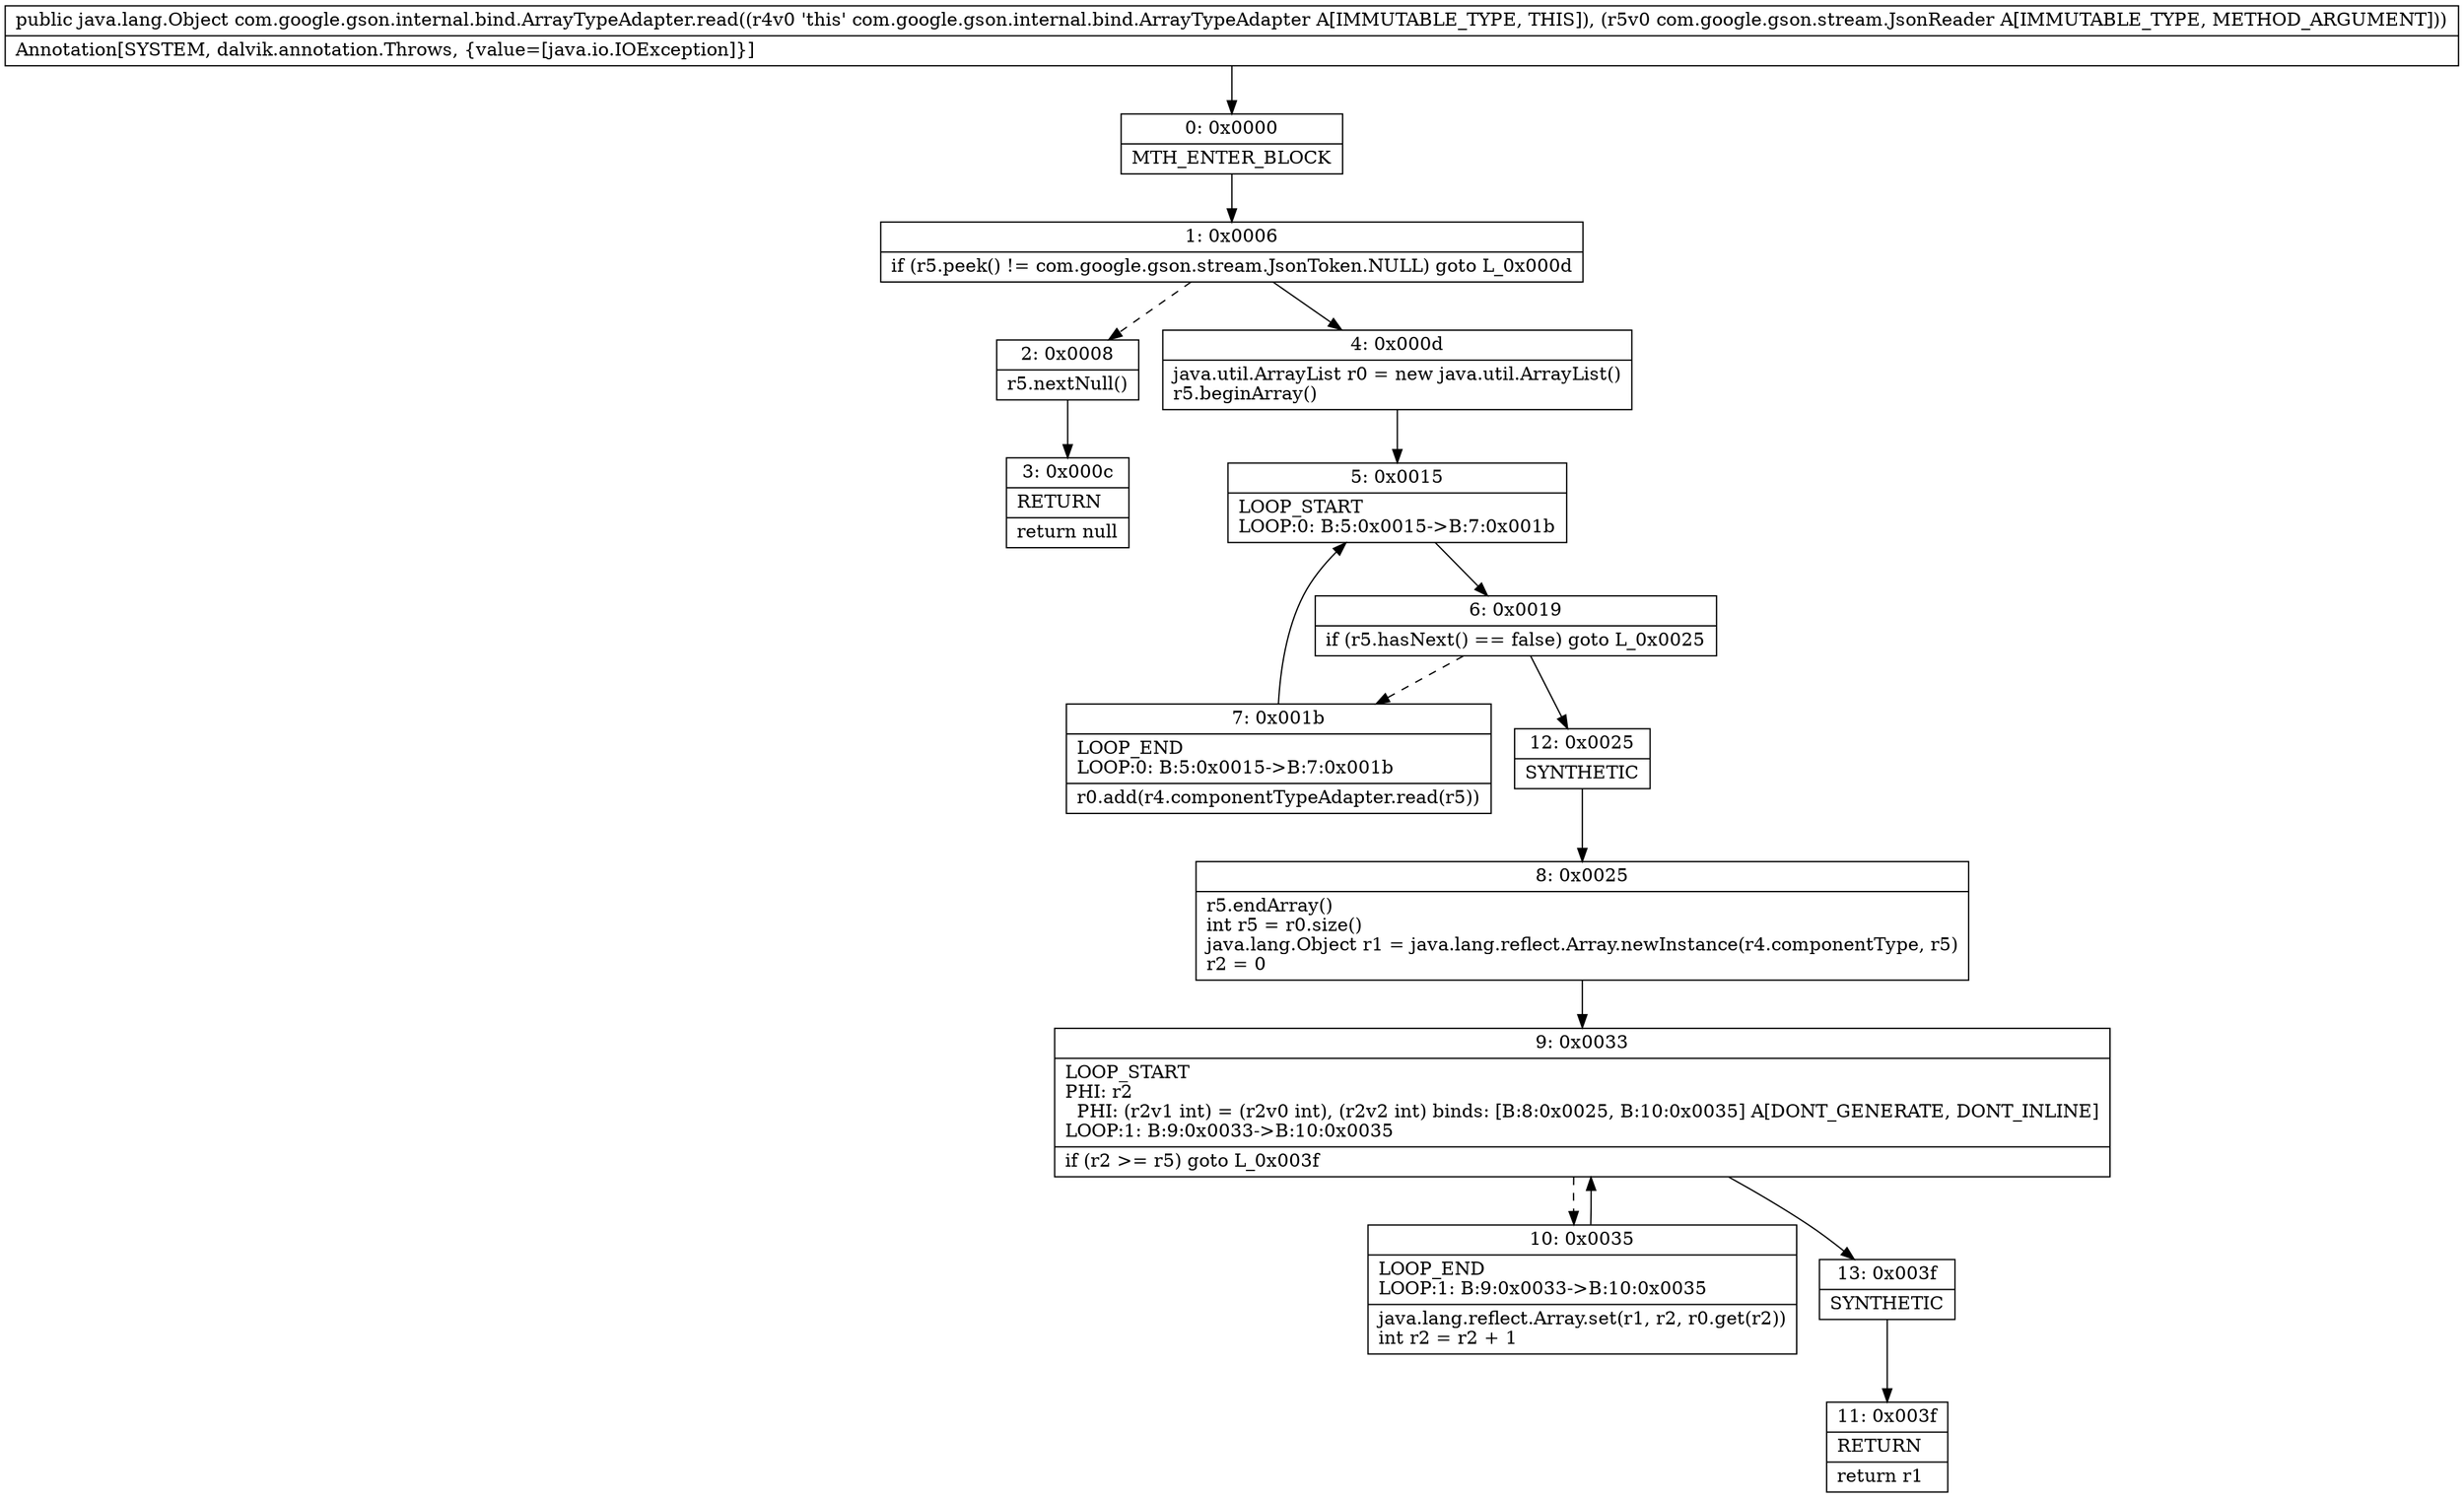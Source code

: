 digraph "CFG forcom.google.gson.internal.bind.ArrayTypeAdapter.read(Lcom\/google\/gson\/stream\/JsonReader;)Ljava\/lang\/Object;" {
Node_0 [shape=record,label="{0\:\ 0x0000|MTH_ENTER_BLOCK\l}"];
Node_1 [shape=record,label="{1\:\ 0x0006|if (r5.peek() != com.google.gson.stream.JsonToken.NULL) goto L_0x000d\l}"];
Node_2 [shape=record,label="{2\:\ 0x0008|r5.nextNull()\l}"];
Node_3 [shape=record,label="{3\:\ 0x000c|RETURN\l|return null\l}"];
Node_4 [shape=record,label="{4\:\ 0x000d|java.util.ArrayList r0 = new java.util.ArrayList()\lr5.beginArray()\l}"];
Node_5 [shape=record,label="{5\:\ 0x0015|LOOP_START\lLOOP:0: B:5:0x0015\-\>B:7:0x001b\l}"];
Node_6 [shape=record,label="{6\:\ 0x0019|if (r5.hasNext() == false) goto L_0x0025\l}"];
Node_7 [shape=record,label="{7\:\ 0x001b|LOOP_END\lLOOP:0: B:5:0x0015\-\>B:7:0x001b\l|r0.add(r4.componentTypeAdapter.read(r5))\l}"];
Node_8 [shape=record,label="{8\:\ 0x0025|r5.endArray()\lint r5 = r0.size()\ljava.lang.Object r1 = java.lang.reflect.Array.newInstance(r4.componentType, r5)\lr2 = 0\l}"];
Node_9 [shape=record,label="{9\:\ 0x0033|LOOP_START\lPHI: r2 \l  PHI: (r2v1 int) = (r2v0 int), (r2v2 int) binds: [B:8:0x0025, B:10:0x0035] A[DONT_GENERATE, DONT_INLINE]\lLOOP:1: B:9:0x0033\-\>B:10:0x0035\l|if (r2 \>= r5) goto L_0x003f\l}"];
Node_10 [shape=record,label="{10\:\ 0x0035|LOOP_END\lLOOP:1: B:9:0x0033\-\>B:10:0x0035\l|java.lang.reflect.Array.set(r1, r2, r0.get(r2))\lint r2 = r2 + 1\l}"];
Node_11 [shape=record,label="{11\:\ 0x003f|RETURN\l|return r1\l}"];
Node_12 [shape=record,label="{12\:\ 0x0025|SYNTHETIC\l}"];
Node_13 [shape=record,label="{13\:\ 0x003f|SYNTHETIC\l}"];
MethodNode[shape=record,label="{public java.lang.Object com.google.gson.internal.bind.ArrayTypeAdapter.read((r4v0 'this' com.google.gson.internal.bind.ArrayTypeAdapter A[IMMUTABLE_TYPE, THIS]), (r5v0 com.google.gson.stream.JsonReader A[IMMUTABLE_TYPE, METHOD_ARGUMENT]))  | Annotation[SYSTEM, dalvik.annotation.Throws, \{value=[java.io.IOException]\}]\l}"];
MethodNode -> Node_0;
Node_0 -> Node_1;
Node_1 -> Node_2[style=dashed];
Node_1 -> Node_4;
Node_2 -> Node_3;
Node_4 -> Node_5;
Node_5 -> Node_6;
Node_6 -> Node_7[style=dashed];
Node_6 -> Node_12;
Node_7 -> Node_5;
Node_8 -> Node_9;
Node_9 -> Node_10[style=dashed];
Node_9 -> Node_13;
Node_10 -> Node_9;
Node_12 -> Node_8;
Node_13 -> Node_11;
}


